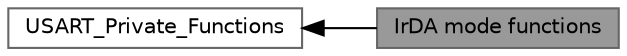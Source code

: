 digraph "IrDA mode functions"
{
 // LATEX_PDF_SIZE
  bgcolor="transparent";
  edge [fontname=Helvetica,fontsize=10,labelfontname=Helvetica,labelfontsize=10];
  node [fontname=Helvetica,fontsize=10,shape=box,height=0.2,width=0.4];
  rankdir=LR;
  Node1 [id="Node000001",label="IrDA mode functions",height=0.2,width=0.4,color="gray40", fillcolor="grey60", style="filled", fontcolor="black",tooltip="IrDA mode functions."];
  Node2 [id="Node000002",label="USART_Private_Functions",height=0.2,width=0.4,color="grey40", fillcolor="white", style="filled",URL="$group___u_s_a_r_t___private___functions.html",tooltip=" "];
  Node2->Node1 [shape=plaintext, dir="back", style="solid"];
}
